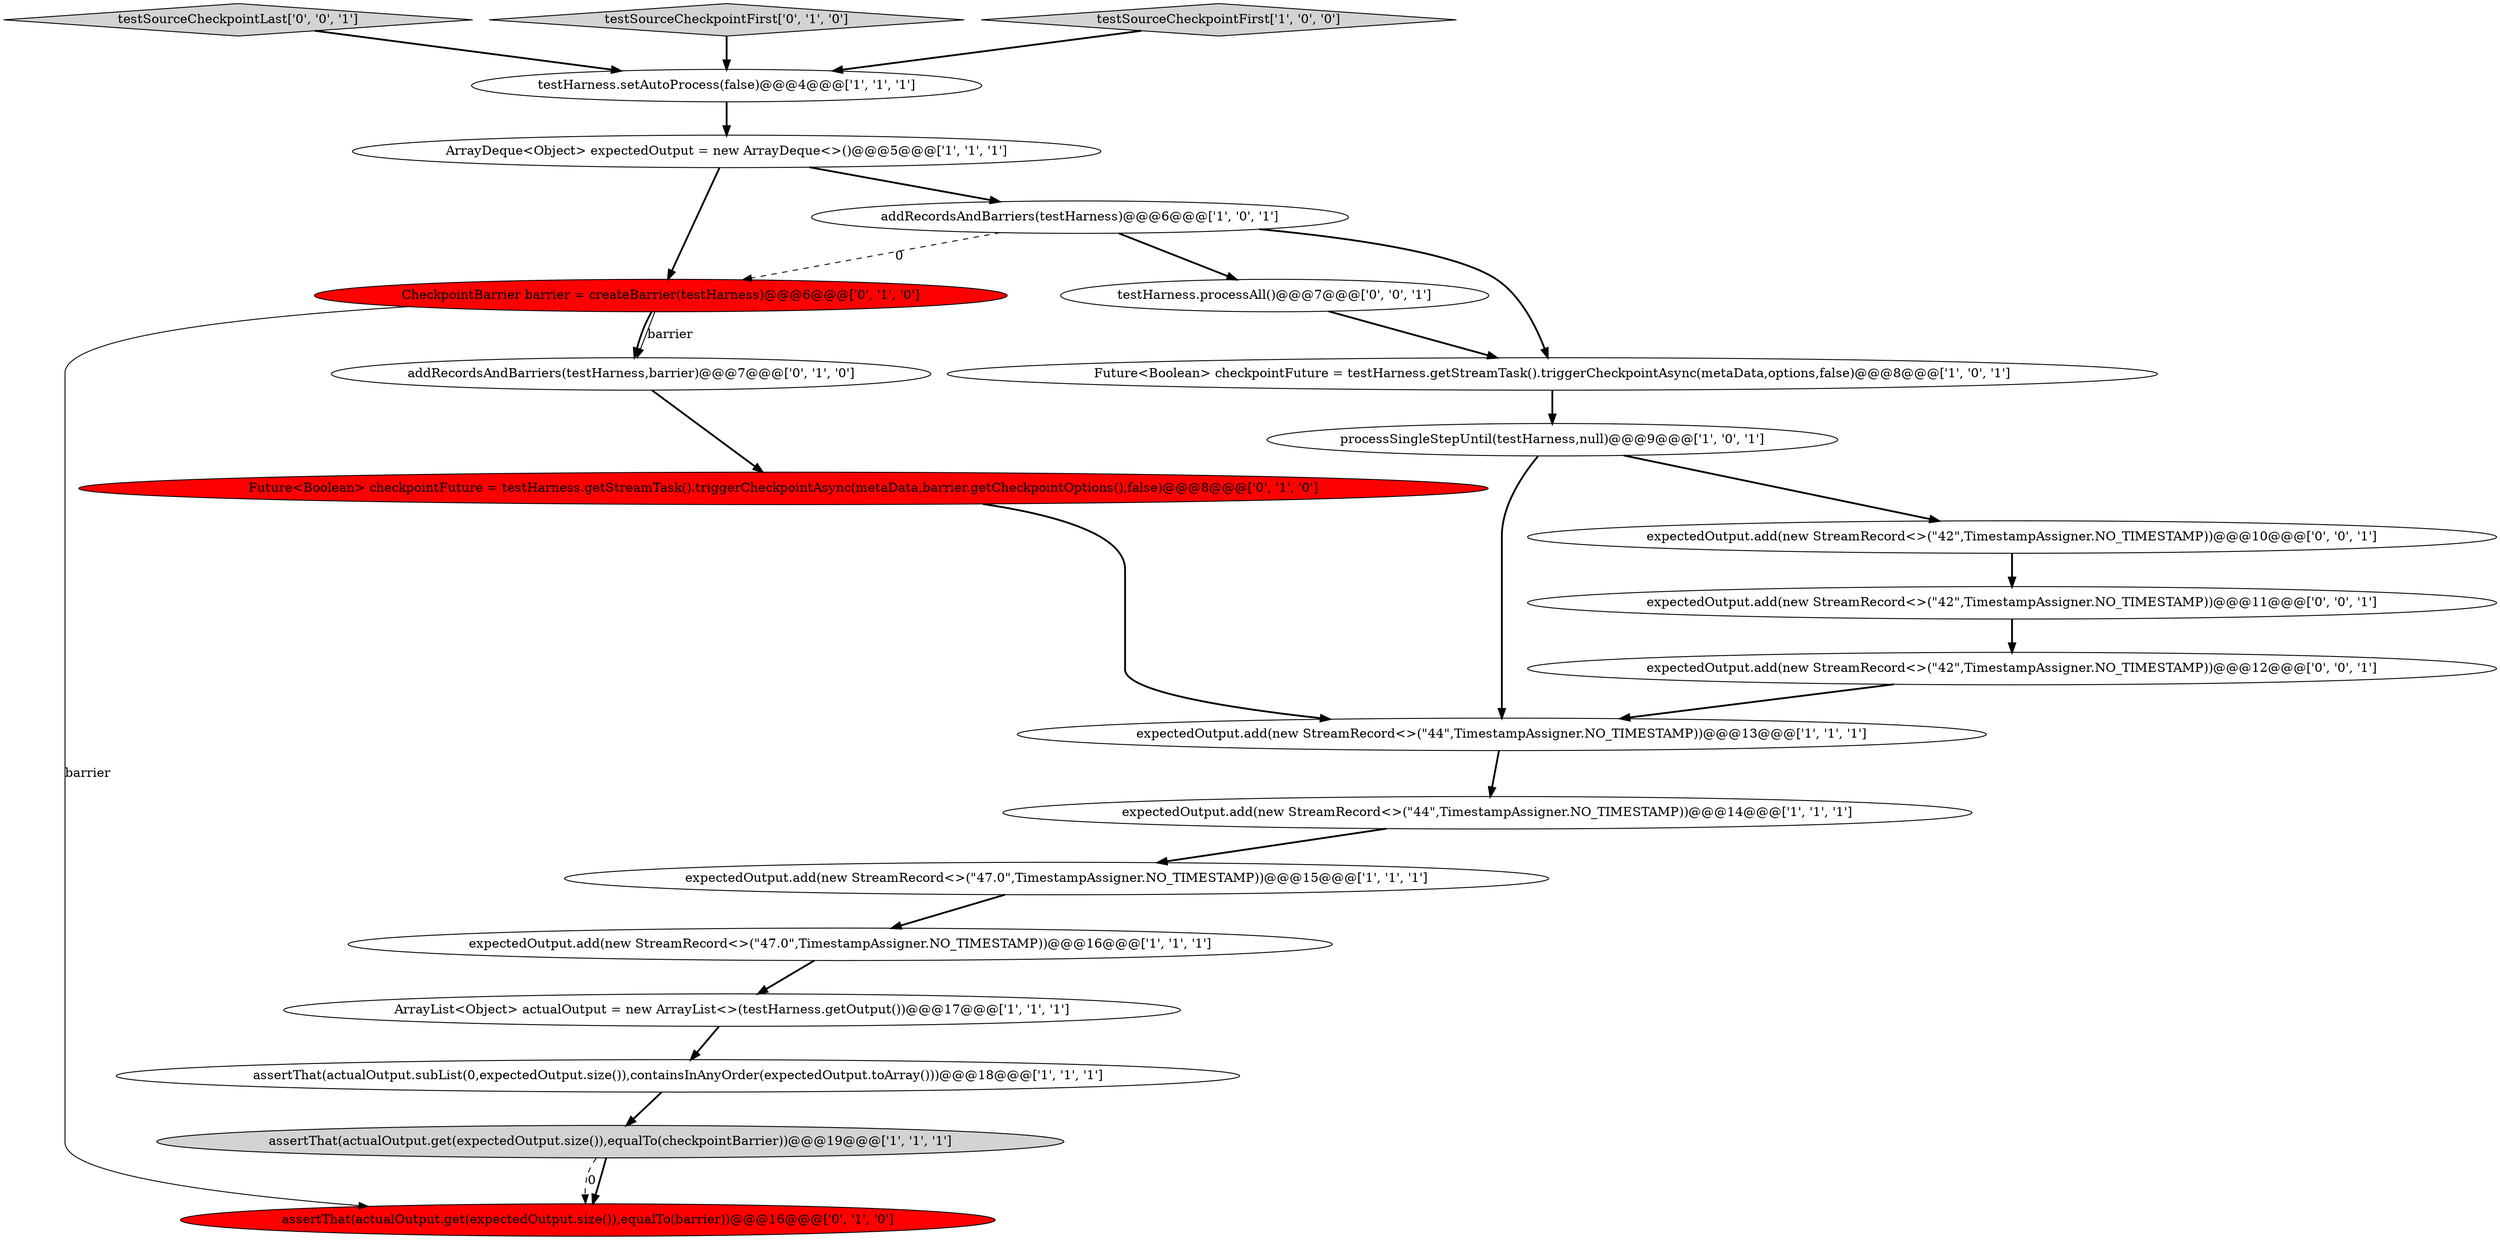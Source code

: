 digraph {
13 [style = filled, label = "Future<Boolean> checkpointFuture = testHarness.getStreamTask().triggerCheckpointAsync(metaData,barrier.getCheckpointOptions(),false)@@@8@@@['0', '1', '0']", fillcolor = red, shape = ellipse image = "AAA1AAABBB2BBB"];
17 [style = filled, label = "CheckpointBarrier barrier = createBarrier(testHarness)@@@6@@@['0', '1', '0']", fillcolor = red, shape = ellipse image = "AAA1AAABBB2BBB"];
11 [style = filled, label = "assertThat(actualOutput.get(expectedOutput.size()),equalTo(checkpointBarrier))@@@19@@@['1', '1', '1']", fillcolor = lightgray, shape = ellipse image = "AAA0AAABBB1BBB"];
21 [style = filled, label = "expectedOutput.add(new StreamRecord<>(\"42\",TimestampAssigner.NO_TIMESTAMP))@@@12@@@['0', '0', '1']", fillcolor = white, shape = ellipse image = "AAA0AAABBB3BBB"];
7 [style = filled, label = "expectedOutput.add(new StreamRecord<>(\"44\",TimestampAssigner.NO_TIMESTAMP))@@@14@@@['1', '1', '1']", fillcolor = white, shape = ellipse image = "AAA0AAABBB1BBB"];
14 [style = filled, label = "addRecordsAndBarriers(testHarness,barrier)@@@7@@@['0', '1', '0']", fillcolor = white, shape = ellipse image = "AAA0AAABBB2BBB"];
0 [style = filled, label = "Future<Boolean> checkpointFuture = testHarness.getStreamTask().triggerCheckpointAsync(metaData,options,false)@@@8@@@['1', '0', '1']", fillcolor = white, shape = ellipse image = "AAA0AAABBB1BBB"];
19 [style = filled, label = "testHarness.processAll()@@@7@@@['0', '0', '1']", fillcolor = white, shape = ellipse image = "AAA0AAABBB3BBB"];
5 [style = filled, label = "expectedOutput.add(new StreamRecord<>(\"47.0\",TimestampAssigner.NO_TIMESTAMP))@@@16@@@['1', '1', '1']", fillcolor = white, shape = ellipse image = "AAA0AAABBB1BBB"];
2 [style = filled, label = "expectedOutput.add(new StreamRecord<>(\"44\",TimestampAssigner.NO_TIMESTAMP))@@@13@@@['1', '1', '1']", fillcolor = white, shape = ellipse image = "AAA0AAABBB1BBB"];
6 [style = filled, label = "ArrayDeque<Object> expectedOutput = new ArrayDeque<>()@@@5@@@['1', '1', '1']", fillcolor = white, shape = ellipse image = "AAA0AAABBB1BBB"];
3 [style = filled, label = "expectedOutput.add(new StreamRecord<>(\"47.0\",TimestampAssigner.NO_TIMESTAMP))@@@15@@@['1', '1', '1']", fillcolor = white, shape = ellipse image = "AAA0AAABBB1BBB"];
16 [style = filled, label = "assertThat(actualOutput.get(expectedOutput.size()),equalTo(barrier))@@@16@@@['0', '1', '0']", fillcolor = red, shape = ellipse image = "AAA1AAABBB2BBB"];
10 [style = filled, label = "ArrayList<Object> actualOutput = new ArrayList<>(testHarness.getOutput())@@@17@@@['1', '1', '1']", fillcolor = white, shape = ellipse image = "AAA0AAABBB1BBB"];
9 [style = filled, label = "testHarness.setAutoProcess(false)@@@4@@@['1', '1', '1']", fillcolor = white, shape = ellipse image = "AAA0AAABBB1BBB"];
1 [style = filled, label = "processSingleStepUntil(testHarness,null)@@@9@@@['1', '0', '1']", fillcolor = white, shape = ellipse image = "AAA0AAABBB1BBB"];
12 [style = filled, label = "assertThat(actualOutput.subList(0,expectedOutput.size()),containsInAnyOrder(expectedOutput.toArray()))@@@18@@@['1', '1', '1']", fillcolor = white, shape = ellipse image = "AAA0AAABBB1BBB"];
22 [style = filled, label = "testSourceCheckpointLast['0', '0', '1']", fillcolor = lightgray, shape = diamond image = "AAA0AAABBB3BBB"];
18 [style = filled, label = "expectedOutput.add(new StreamRecord<>(\"42\",TimestampAssigner.NO_TIMESTAMP))@@@11@@@['0', '0', '1']", fillcolor = white, shape = ellipse image = "AAA0AAABBB3BBB"];
15 [style = filled, label = "testSourceCheckpointFirst['0', '1', '0']", fillcolor = lightgray, shape = diamond image = "AAA0AAABBB2BBB"];
8 [style = filled, label = "testSourceCheckpointFirst['1', '0', '0']", fillcolor = lightgray, shape = diamond image = "AAA0AAABBB1BBB"];
4 [style = filled, label = "addRecordsAndBarriers(testHarness)@@@6@@@['1', '0', '1']", fillcolor = white, shape = ellipse image = "AAA0AAABBB1BBB"];
20 [style = filled, label = "expectedOutput.add(new StreamRecord<>(\"42\",TimestampAssigner.NO_TIMESTAMP))@@@10@@@['0', '0', '1']", fillcolor = white, shape = ellipse image = "AAA0AAABBB3BBB"];
6->17 [style = bold, label=""];
11->16 [style = bold, label=""];
5->10 [style = bold, label=""];
17->16 [style = solid, label="barrier"];
4->17 [style = dashed, label="0"];
11->16 [style = dashed, label="0"];
22->9 [style = bold, label=""];
4->19 [style = bold, label=""];
12->11 [style = bold, label=""];
1->20 [style = bold, label=""];
7->3 [style = bold, label=""];
19->0 [style = bold, label=""];
4->0 [style = bold, label=""];
9->6 [style = bold, label=""];
21->2 [style = bold, label=""];
20->18 [style = bold, label=""];
6->4 [style = bold, label=""];
3->5 [style = bold, label=""];
17->14 [style = bold, label=""];
10->12 [style = bold, label=""];
15->9 [style = bold, label=""];
0->1 [style = bold, label=""];
17->14 [style = solid, label="barrier"];
8->9 [style = bold, label=""];
1->2 [style = bold, label=""];
2->7 [style = bold, label=""];
14->13 [style = bold, label=""];
18->21 [style = bold, label=""];
13->2 [style = bold, label=""];
}
